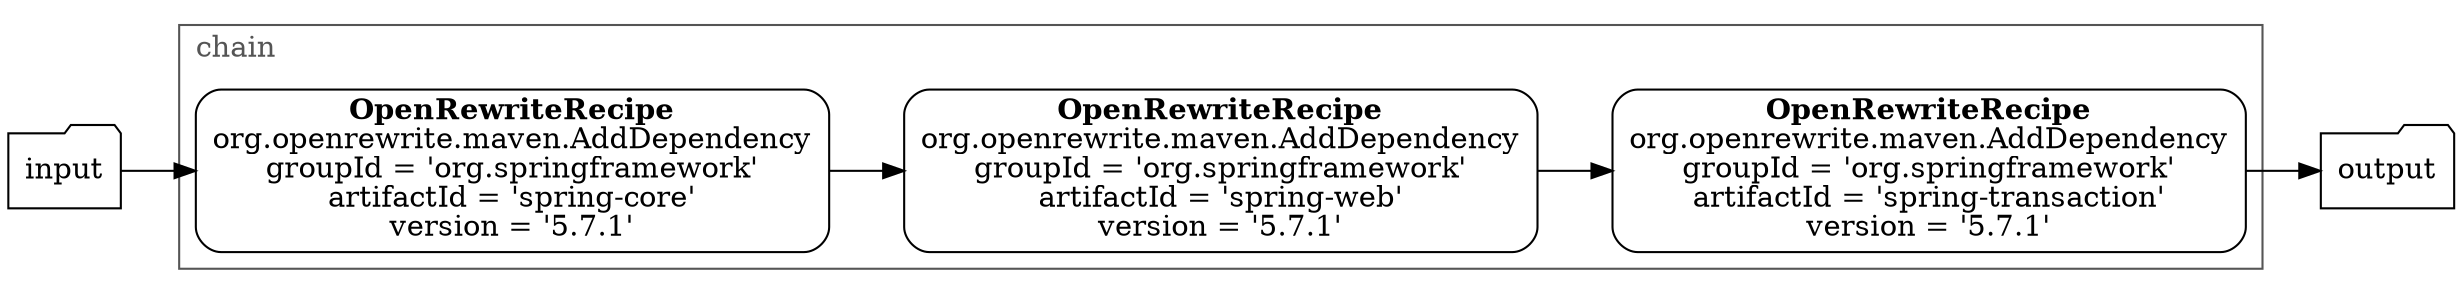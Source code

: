 // This file was auto-generated from loop2.yaml - DO NOT MODIFY

digraph G {
  rankdir="LR";
  labeljust="l";
  node [shape="rect"; style="rounded"; ]


  String_5ce33a58 [label="input"; shape="folder"; ]
  String_78a287ed [label="output"; shape="folder"; ]

  String_5ce33a58 -> OpenRewriteRecipe_27a5328c;
  OpenRewriteRecipe_32cb636e -> String_78a287ed;

  subgraph cluster_66629f63 {
    label=<chain>;
    color="#555555";
    fontcolor="#555555";

    OpenRewriteRecipe_27a5328c [label=<<b>OpenRewriteRecipe</b><br/>org.openrewrite.maven.AddDependency<br/>groupId = 'org.springframework'<br/>artifactId = 'spring-core'<br/>version = '5.7.1'>; ]
    OpenRewriteRecipe_5fb97279 [label=<<b>OpenRewriteRecipe</b><br/>org.openrewrite.maven.AddDependency<br/>groupId = 'org.springframework'<br/>artifactId = 'spring-web'<br/>version = '5.7.1'>; ]
    OpenRewriteRecipe_32cb636e [label=<<b>OpenRewriteRecipe</b><br/>org.openrewrite.maven.AddDependency<br/>groupId = 'org.springframework'<br/>artifactId = 'spring-transaction'<br/>version = '5.7.1'>; ]

    OpenRewriteRecipe_27a5328c -> OpenRewriteRecipe_5fb97279;
    OpenRewriteRecipe_5fb97279 -> OpenRewriteRecipe_32cb636e;
  }
}
